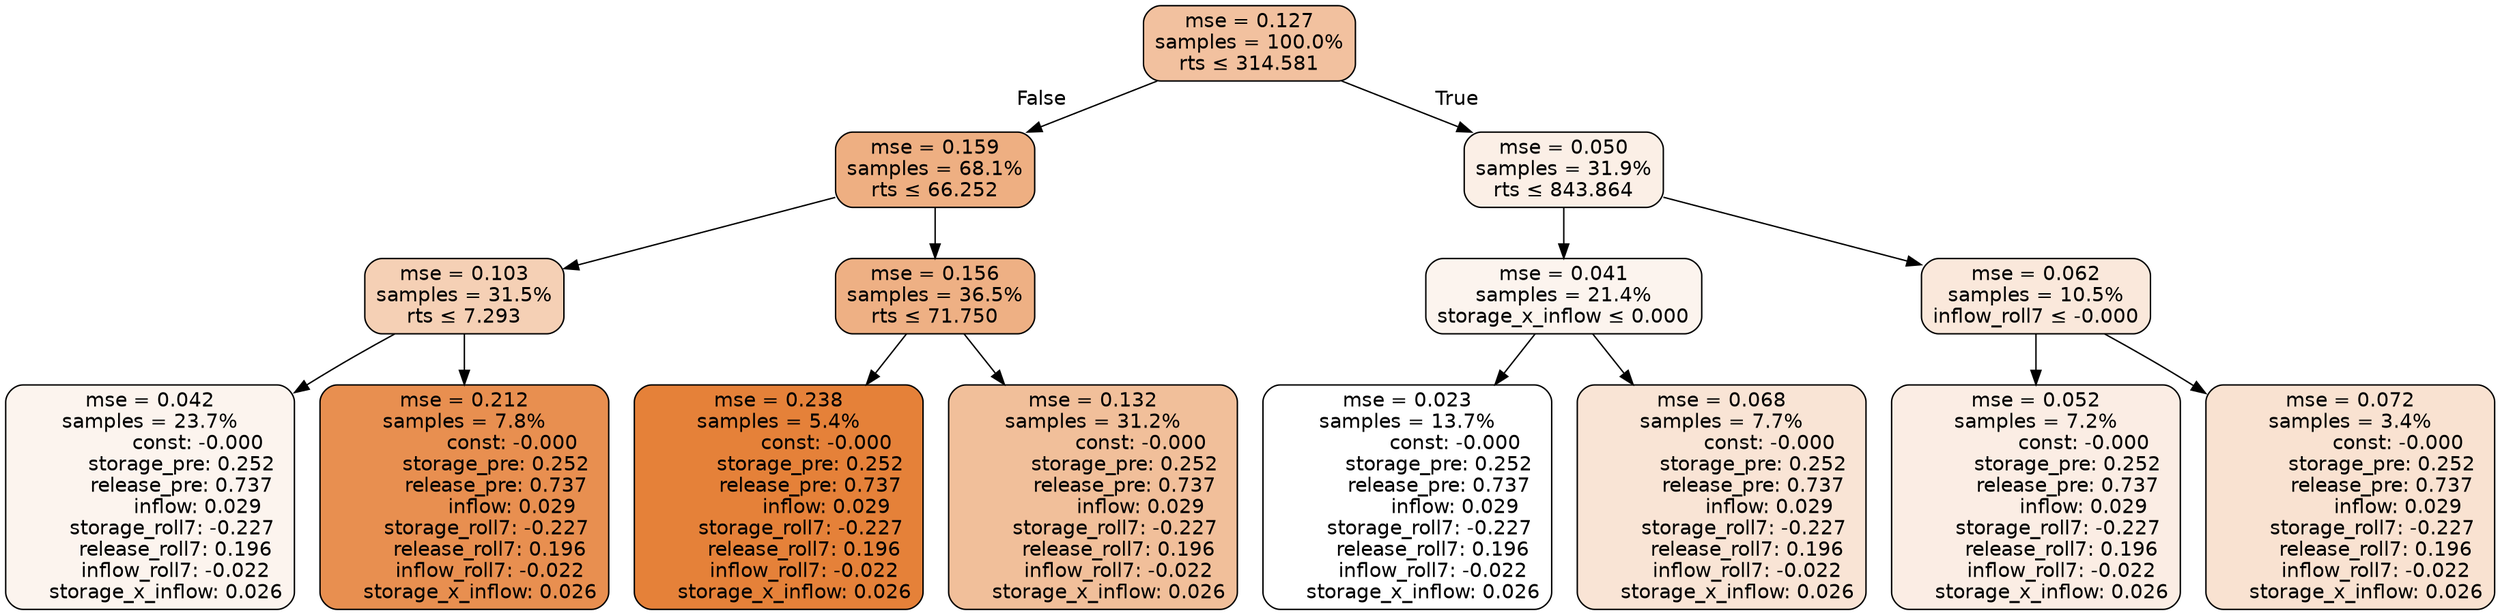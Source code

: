 digraph tree {
node [shape=rectangle, style="filled, rounded", color="black", fontname=helvetica] ;
edge [fontname=helvetica] ;
	"0" [label="mse = 0.127
samples = 100.0%
rts &le; 314.581", fillcolor="#f2c19f"]
	"1" [label="mse = 0.159
samples = 68.1%
rts &le; 66.252", fillcolor="#eeaf82"]
	"2" [label="mse = 0.103
samples = 31.5%
rts &le; 7.293", fillcolor="#f5d0b5"]
	"3" [label="mse = 0.042
samples = 23.7%
               const: -0.000
          storage_pre: 0.252
          release_pre: 0.737
               inflow: 0.029
       storage_roll7: -0.227
        release_roll7: 0.196
        inflow_roll7: -0.022
     storage_x_inflow: 0.026", fillcolor="#fcf4ee"]
	"4" [label="mse = 0.212
samples = 7.8%
               const: -0.000
          storage_pre: 0.252
          release_pre: 0.737
               inflow: 0.029
       storage_roll7: -0.227
        release_roll7: 0.196
        inflow_roll7: -0.022
     storage_x_inflow: 0.026", fillcolor="#e88f50"]
	"5" [label="mse = 0.156
samples = 36.5%
rts &le; 71.750", fillcolor="#eeb084"]
	"6" [label="mse = 0.238
samples = 5.4%
               const: -0.000
          storage_pre: 0.252
          release_pre: 0.737
               inflow: 0.029
       storage_roll7: -0.227
        release_roll7: 0.196
        inflow_roll7: -0.022
     storage_x_inflow: 0.026", fillcolor="#e58139"]
	"7" [label="mse = 0.132
samples = 31.2%
               const: -0.000
          storage_pre: 0.252
          release_pre: 0.737
               inflow: 0.029
       storage_roll7: -0.227
        release_roll7: 0.196
        inflow_roll7: -0.022
     storage_x_inflow: 0.026", fillcolor="#f1bf9a"]
	"8" [label="mse = 0.050
samples = 31.9%
rts &le; 843.864", fillcolor="#fbefe6"]
	"9" [label="mse = 0.041
samples = 21.4%
storage_x_inflow &le; 0.000", fillcolor="#fcf4ee"]
	"10" [label="mse = 0.023
samples = 13.7%
               const: -0.000
          storage_pre: 0.252
          release_pre: 0.737
               inflow: 0.029
       storage_roll7: -0.227
        release_roll7: 0.196
        inflow_roll7: -0.022
     storage_x_inflow: 0.026", fillcolor="#ffffff"]
	"11" [label="mse = 0.068
samples = 7.7%
               const: -0.000
          storage_pre: 0.252
          release_pre: 0.737
               inflow: 0.029
       storage_roll7: -0.227
        release_roll7: 0.196
        inflow_roll7: -0.022
     storage_x_inflow: 0.026", fillcolor="#f9e4d5"]
	"12" [label="mse = 0.062
samples = 10.5%
inflow_roll7 &le; -0.000", fillcolor="#fae8db"]
	"13" [label="mse = 0.052
samples = 7.2%
               const: -0.000
          storage_pre: 0.252
          release_pre: 0.737
               inflow: 0.029
       storage_roll7: -0.227
        release_roll7: 0.196
        inflow_roll7: -0.022
     storage_x_inflow: 0.026", fillcolor="#fbede4"]
	"14" [label="mse = 0.072
samples = 3.4%
               const: -0.000
          storage_pre: 0.252
          release_pre: 0.737
               inflow: 0.029
       storage_roll7: -0.227
        release_roll7: 0.196
        inflow_roll7: -0.022
     storage_x_inflow: 0.026", fillcolor="#f9e2d1"]

	"0" -> "1" [labeldistance=2.5, labelangle=45, headlabel="False"]
	"1" -> "2"
	"2" -> "3"
	"2" -> "4"
	"1" -> "5"
	"5" -> "6"
	"5" -> "7"
	"0" -> "8" [labeldistance=2.5, labelangle=-45, headlabel="True"]
	"8" -> "9"
	"9" -> "10"
	"9" -> "11"
	"8" -> "12"
	"12" -> "13"
	"12" -> "14"
}
